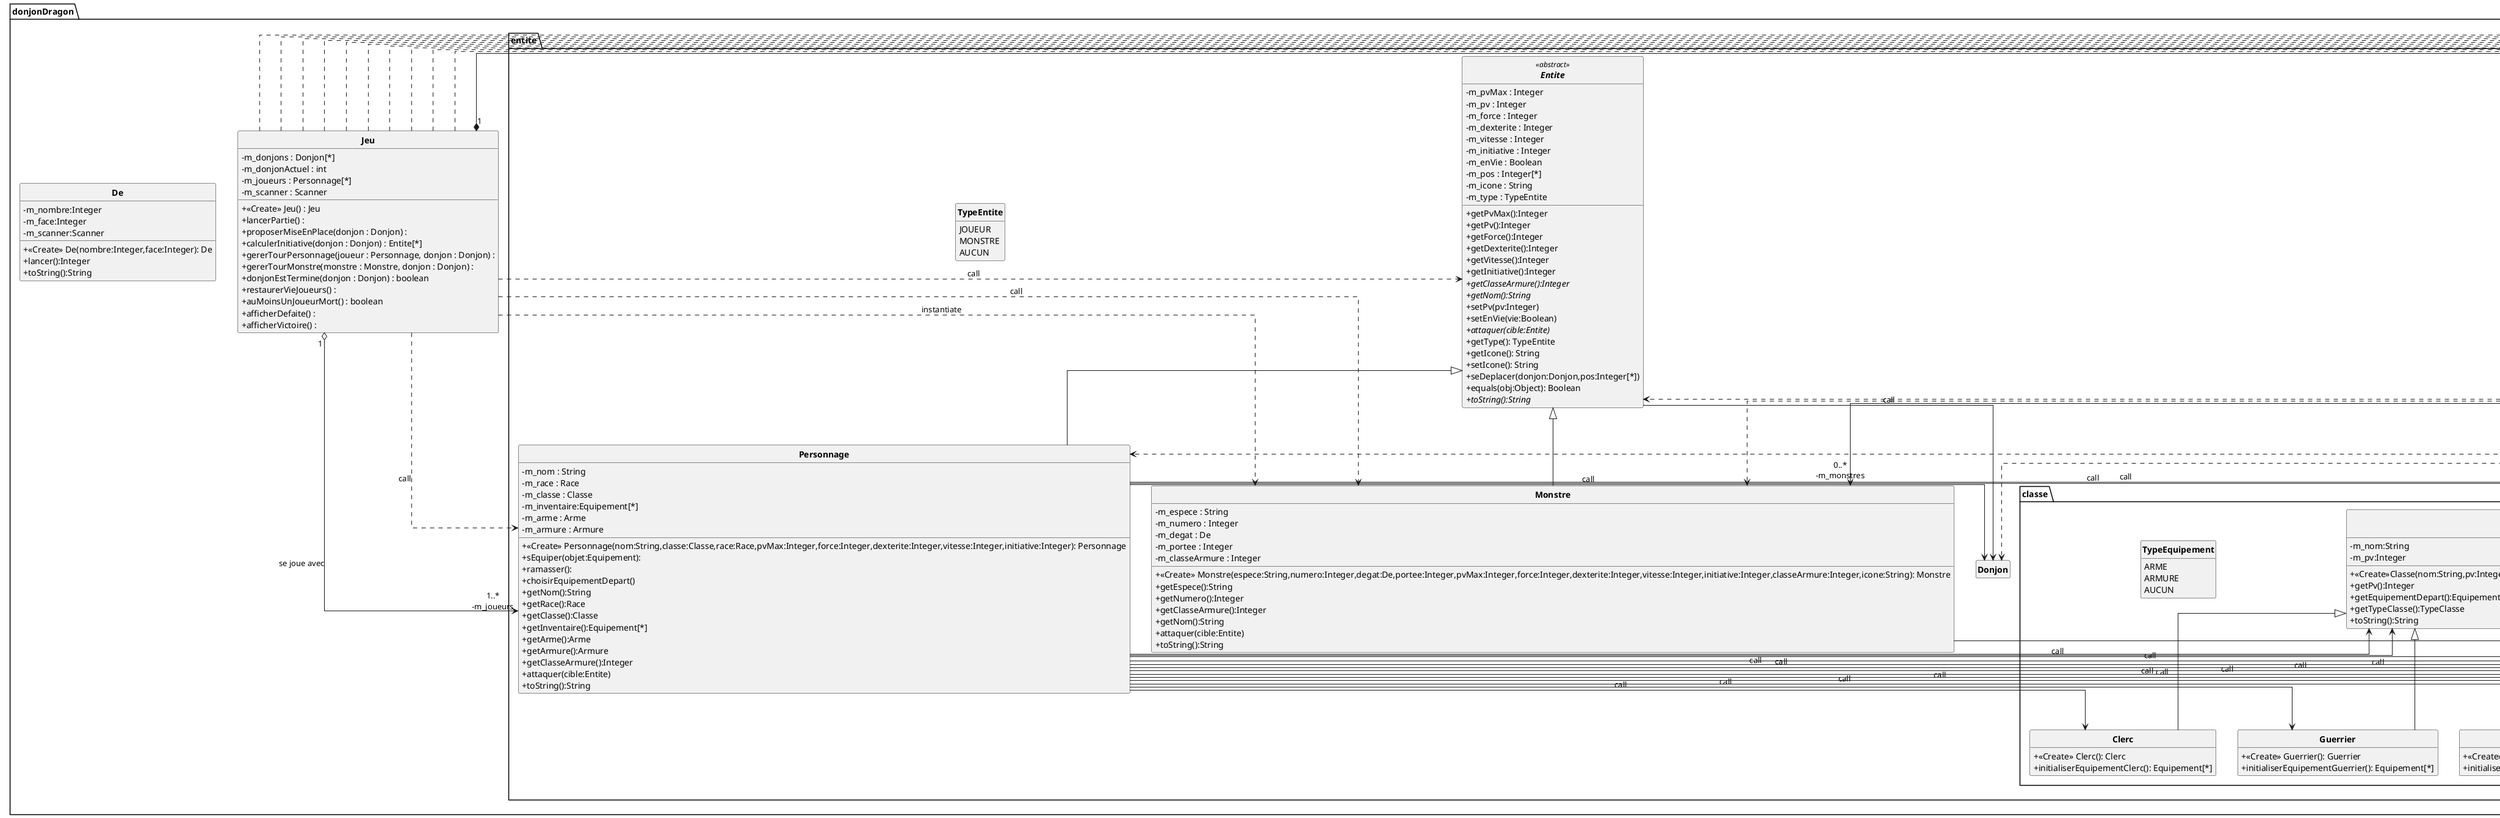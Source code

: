 @startuml
'https://plantuml.com/class-diagram
skinparam classAttributeIconSize 0
skinparam classFontStyle Bold
skinparam style strictuml
top to bottom direction
skinparam linetype ortho
hide empty members
package donjonDragon
{
package entite
{
/'Définitions des classes'/
abstract Entite<<abstract>>
{
-m_pvMax : Integer
-m_pv : Integer
-m_force : Integer
-m_dexterite : Integer
-m_vitesse : Integer
-m_initiative : Integer
-m_enVie : Boolean
-m_pos : Integer[*]
-m_icone : String
-m_type : TypeEntite

+getPvMax():Integer
+getPv():Integer
+getForce():Integer
+getDexterite():Integer
+getVitesse():Integer
+getInitiative():Integer
+getClasseArmure():Integer {abstract}
+getNom():String {abstract}
+setPv(pv:Integer)
+setEnVie(vie:Boolean)
+attaquer(cible:Entite) {abstract}
+getType(): TypeEntite
+getIcone(): String
+setIcone(): String
+seDeplacer(donjon:Donjon,pos:Integer[*])
+equals(obj:Object): Boolean
+toString():String {abstract}

}
class Personnage
{
-m_nom : String
-m_race : Race
-m_classe : Classe
-m_inventaire:Equipement[*]
-m_arme : Arme
-m_armure : Armure

+«Create» Personnage(nom:String,classe:Classe,race:Race,pvMax:Integer,force:Integer,dexterite:Integer,vitesse:Integer,initiative:Integer): Personnage
+sEquiper(objet:Equipement):
+ramasser():
+choisirEquipementDepart()
+getNom():String
+getRace():Race
+getClasse():Classe
+getInventaire():Equipement[*]
+getArme():Arme
+getArmure():Armure
+getClasseArmure():Integer
+attaquer(cible:Entite)
+toString():String

}
class Monstre
{
-m_espece : String
-m_numero : Integer
-m_degat : De
-m_portee : Integer
-m_classeArmure : Integer
+«Create» Monstre(espece:String,numero:Integer,degat:De,portee:Integer,pvMax:Integer,force:Integer,dexterite:Integer,vitesse:Integer,initiative:Integer,classeArmure:Integer,icone:String): Monstre
+getEspece():String
+getNumero():Integer
+getClasseArmure():Integer
+getNom():String
+attaquer(cible:Entite)
+toString():String

}
enum TypeEntite
{
JOUEUR
MONSTRE
AUCUN
}
package classe
{
abstract Classe<<abstract>>
{
-m_nom:String
-m_pv:Integer

+«Create»Classe(nom:String,pv:Integer,equipementDepart:Equipement[*],typeClasse:TypeClasse): Classe
+getPv():Integer
+getEquipementDepart():Equipement[*]
+getTypeClasse():TypeClasse
+toString():String
}
class Clerc
{
+«Create» Clerc(): Clerc
+initialiserEquipementClerc(): Equipement[*]
}
class Guerrier
{
+«Create» Guerrier(): Guerrier
+initialiserEquipementGuerrier(): Equipement[*]
}
class Magicien
{
+«Create» Magicien(): Magicien
+initialiserEquipementMagicien(): Equipement[*]
}
class Roublard
{
+«Create» Roublard(): Roublard
+initialiserEquipementRoublard(): Equipement[*]
}
enum TypeEquipement {
ARME
ARMURE
AUCUN
}
}

package race
{
/'Définitions des classes'/
abstract Race<<abstract>>
{
-m_pv : Integer
-m_force : Integer
-m_dexterite : Integer
-m_vitesse : Integer
-m_initiative : Integer
+«Create» Race(pv:Integer,force:Integer,dexterite:Integer,vitesse:Integer,initiative:Integer): Race
+getPv():Integer
+getForce():Integer
+getDexterite():Integer
+getVitesse():Integer
+getInitiative():Integer
+toString():String
}
class Elfe
{
+«Create» Elfe(): Elfe
}
class Humain
{
+«Create» Humain(): Humain
}
class Halfelin
{
+«Create» Halfelin(): Halfelin
}
class Nain
{
+«Create» Nain(): Nain
}
}

package sort
{
/'Définitions des sorts'/

interface Sort
{
+lancer(entites:ArrayList<Entite>,donjon:Donjon)
}
class ArmeMagique
{
-m_scanner: Scanner
+«Create» ArmeMagique(): ArmeMagique
+lancer(entites:ArrayList<Entite>,donjon:Donjon)
+listPerso(persos:ArrayList<Entite>)
+listArme(perso:Personnage,armeDispo:ArrayList<Arme>)
}
class BoogieWoogie
{
-m_scanner: Scanner
+«Create» BoogieWoogie(): BoogieWoogie
+lancer(entites:ArrayList<Entite>,donjon:Donjon)
+listEntite(Entite:ArrayList<Entite>)
}
class Guerison
{
-m_scanner: Scanner
+«Create» Guerison(): Guerison
+lancer(entites:ArrayList<Entite>,donjon:Donjon)
+listPerso(persos:ArrayList<Entite>)
}
}

/'Définitions des relations'/
Personnage -up-|> Entite
Monstre -up-|> Entite

Clerc -up-|> Classe
Guerrier -up-|> Classe
Magicien -up-|> Classe
Roublard -up-|> Classe

Elfe -up-|> Race
Humain -up-|> Race
Halfelin -up-|> Race
Nain -up-|> Race

Classe -> Equipement : «call»
Classe -> Arme : «call»
Classe -> Armure : «call»

Entite -> Donjon : «call»
Monstre -> De : «call»

Personnage -> De : «call»
Personnage -> Classe : «call»
Personnage -> Clerc : «call»
Personnage -> Classe : «call»
Personnage -> Guerrier : «call»
Personnage -> Magicien : «call»
Personnage -> Roublard : «call»
Personnage -> Elfe : «call»
Personnage -> Halfelin : «call»
Personnage -> Humain : «call»
Personnage -> Nain : «call»
Personnage -> Race : «call»
Personnage -> Equipement : «call»
Personnage -> Arme : «call»
Personnage -> Armure : «call»
Personnage -> Donjon : «call»

}
package equipement
{
/'Définitions des classes'/
abstract Equipement<<abstract>>
{
-m_nom:String
-m_lourd:Boolean
-m_type: TypeEquipement

+«Create» Equipement(nom:String,est_lourd:Boolean,type:TypeEquipement): Equipement
+getNom():String
+getLourd():Boolean
+getType(): TypeEquipement
+toString():String
}
'--- Relations d'appel ---
Equipement .> Donjon : "«call»"
class Armure
{
-m_classeArmure:Integer
+«Create» Armure(nom:Integer,classeArmure,est_lourd:Boolean): Armure
+getClasse():Integer
}
'--- Relations d'appel ---
Armure .> Equipement : "«call»"
class Arme
{
-m_degat:De
-m_portee:Integer
+«Create» Armure(nom:String,degat:De,portee:Integer,est_lourd:Boolean): Armure
+getDegat():De
+getPortee():Integer
}
'--- Relations d'appel ---
Arme .> Equipement : "«call»"
Arme .> De : "«call»"
/'Définitions des relations'/
Armure -up-|> Equipement
Arme -up-|> Equipement
enum TypeEquipement {
ARME
ARMURE
AUCUN
}
}
package plateau
{
/'Définitions des classes'/
class Donjon
{
-m_taille:Integer
-m_tailleX:Integer
-m_tailleY:Integer
-m_carte:Position[*][*]
-m_monstres:ArrayList<Monstre>
-m_carteAffiche:AffichageDonjon
+«Create» Donjon(): Donjon
+«Create» Donjon(tailleX:Integer,tailleY:Integer): Donjon
+creerCarte(axe:String):Integer
+tailleMax():Integer
+initialiserCarte():Position[*][*]
+cordonneX(lettreX:char):Integer
+cordonneValide(coordX:Integer,coordY:Integer):Booleans
+placerObstacle()
+placerEntite(entite:Entite)
+placerEquipement(objet:Equipement)
+donjonDefaut(persos:ArrayList<Personnage>,objets:ArrayList<Equipement>,monstres:ArrayList<Monstre>)
+getCarte():Position[*][*]
+getTailleX():Integer
+getTailleY():Integer
+getTaille():Integer
+getMonstres():ArrayList<Monstre>
+creerMonstre()
+addMonstres(monstre:Monstre)
+trouverPositionEntite(entite:Entite):Integer[*]
+deplacementEntite(entite:Entite,pos,Integer[*]):Boolean
+afficherCarte()
+attaquerEntite(acteur:Entite,cible:Entite):Boolean
}
/'Définitions des relations'/
'--- Relations d'appel ---
Donjon .> Entite : "«call»"
Donjon .> Equipement : "«call»"
Donjon .> Monstre : "«call»"
Donjon .> Personnage : "«call»"

'--- Agrégations ---
Donjon "1" o--> "0..*\n-m_monstres" Monstre : contient

class AffichageDonjon
{
-m_scanner:Scanner
-m_carte:Position[*][*]

+«Create» AffichageDonjon(carte:Position[][]): AffichageDonjon
+mauvaiseDimension()
+mauvaisFormat()
+dimensionCarte(axe:String):Integer
+coordonneObstacle():String
+coordonneCombattant(nomEntite:String):String
+coordonneEquipement(objet:String): String
+nombreMonstres(taille:Integer):Integer
+mauvaisNbMonstres()
+especeMonstres(numMonstre:Integer): String
+degatsMonstre():Integer[*]
+nombreInsuffisant()
+nombreSuperieurEgalZero()
+nombreInsuffisantAttaque()
+porteeMonstre():Integer
+pvMonstre():Integer
+forceMonstre():Integer
+dexteriteMonstre():Integer
+vitesseMonstre():Integer
+initiativeMonstre():Integer
+classeArmureMonstre():Integer
+iconeMonstre():String
+mauvaisIcone()
+afficherCarte(donjon:Position[*][*],tailleX:Integer,tailleY:Integer)
}
class Position
{
-m_obstacle:Boolean
-m_typeEquipement:TypeEquipement
-m_typeEntite:TypeEntite
-m_equipement:Equipement
-m_entite:Entite
-m_icone:String

+«Create» Position():Position
+getObstacle():Boolean
+getTypeEquipement():TypeEquipement
+getTypeEntite():TypeEntite
+getEntite():Entite
+getEquipement():Equipement
+getIcone():String
+setIcone(icone:String)
+setTypeEntite(entite:TypeEntite)
+setTypeEquipement(equipement:TypeEquipement)
+setObstacle(obstacle:Boolean)
+placerEquipement(equipement:Equipement)
+placerEntite(entite:Entite)
+enleverEquipement()
+enleverEntite()
+miseAJourIcone()
+estVide()
+aJusteEquipement()
+toString():String
}
}
class De
{
-m_nombre:Integer
-m_face:Integer
-m_scanner:Scanner
+«Create» De(nombre:Integer,face:Integer): De
+lancer():Integer
+toString():String
}
class Jeu
{
-m_donjons : Donjon[*]
-m_donjonActuel : int
-m_joueurs : Personnage[*]
-m_scanner : Scanner

+«Create» Jeu() : Jeu
+lancerPartie() :
+proposerMiseEnPlace(donjon : Donjon) :
+calculerInitiative(donjon : Donjon) : Entite[*]
+gererTourPersonnage(joueur : Personnage, donjon : Donjon) :
+gererTourMonstre(monstre : Monstre, donjon : Donjon) :
+donjonEstTermine(donjon : Donjon) : boolean
+restaurerVieJoueurs() :
+auMoinsUnJoueurMort() : boolean
+afficherDefaite() :
+afficherVictoire() :
}
}
/'Définitions des relations'/
' --- Relations d'appel ---
Jeu .> Donjon : "«call»"
Jeu .> Personnage : "«call»"
Jeu .> Monstre : "«call»"
Jeu .> Entite : "«call»"
Jeu .> Armure : "«call»"
Jeu .> Arme : "«call»"
Jeu .> Scanner : "«call»"
Jeu .> De : "«call»"

' --- Relations d'instanciation ---
Jeu .> Donjon : "«instantiate»"
Jeu .> Armure : "«instantiate»"
Jeu .> Arme : "«instantiate»"
Jeu .> Monstre : "«instantiate»"
Jeu .> De : "«instantiate»"
Jeu .> Scanner : "«instantiate»"

' --- Agrégations ---
Jeu "1" *--> "3\n-m_donjons" Donjon : contient
Jeu "1" o--> "1..*\n-m_joueurs" Personnage : se joue avec


@enduml
